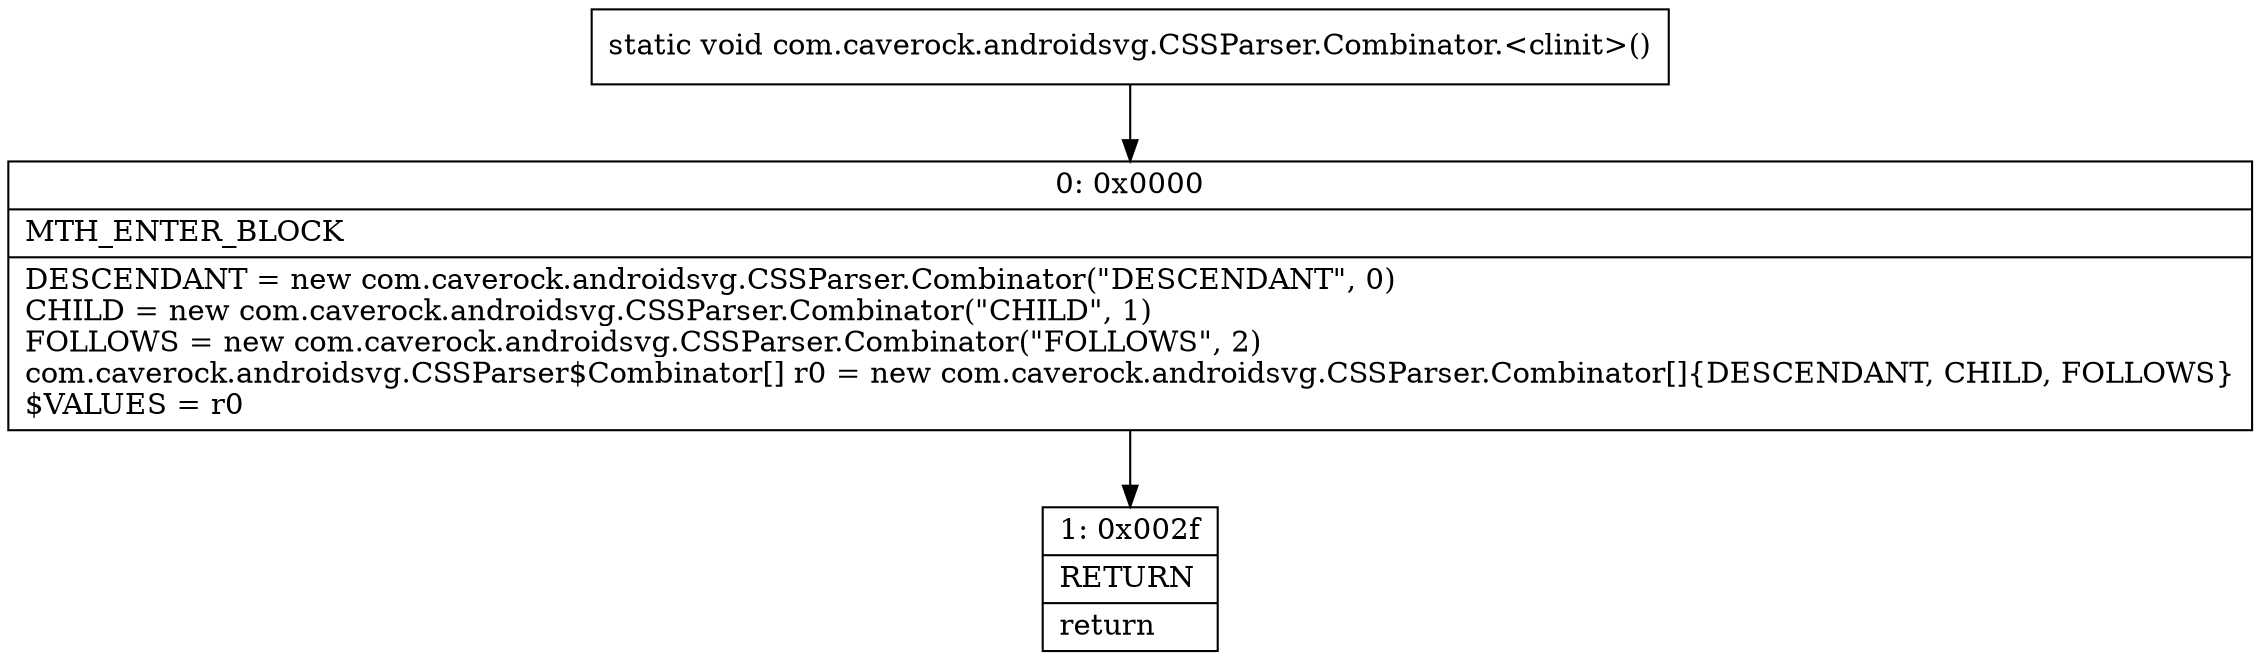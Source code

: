 digraph "CFG forcom.caverock.androidsvg.CSSParser.Combinator.\<clinit\>()V" {
Node_0 [shape=record,label="{0\:\ 0x0000|MTH_ENTER_BLOCK\l|DESCENDANT = new com.caverock.androidsvg.CSSParser.Combinator(\"DESCENDANT\", 0)\lCHILD = new com.caverock.androidsvg.CSSParser.Combinator(\"CHILD\", 1)\lFOLLOWS = new com.caverock.androidsvg.CSSParser.Combinator(\"FOLLOWS\", 2)\lcom.caverock.androidsvg.CSSParser$Combinator[] r0 = new com.caverock.androidsvg.CSSParser.Combinator[]\{DESCENDANT, CHILD, FOLLOWS\}\l$VALUES = r0\l}"];
Node_1 [shape=record,label="{1\:\ 0x002f|RETURN\l|return\l}"];
MethodNode[shape=record,label="{static void com.caverock.androidsvg.CSSParser.Combinator.\<clinit\>() }"];
MethodNode -> Node_0;
Node_0 -> Node_1;
}

